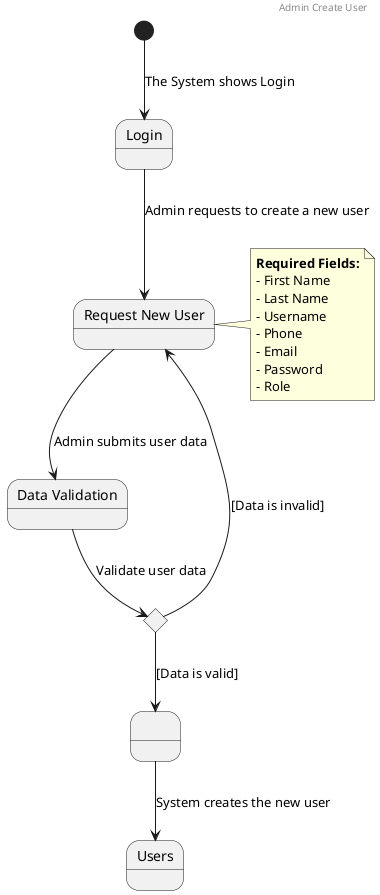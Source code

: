 @startuml

header Admin Create User

state "Login" as s1
state " " as s2
state "Request New User" as s4
state "Data Validation" as s5
state "Decision" as Decision <<choice>>

[*] --> s1 : The System shows Login

s1 --> s4 : Admin requests to create a new user

note right of s4
<b>Required Fields:</b>
- First Name
- Last Name
- Username
- Phone
- Email
- Password
- Role
end note

s4 --> s5 : Admin submits user data

s5 --> Decision : Validate user data

Decision --> s4 : [Data is invalid]
Decision --> s2 : [Data is valid]

s2 --> Users : System creates the new user

@enduml